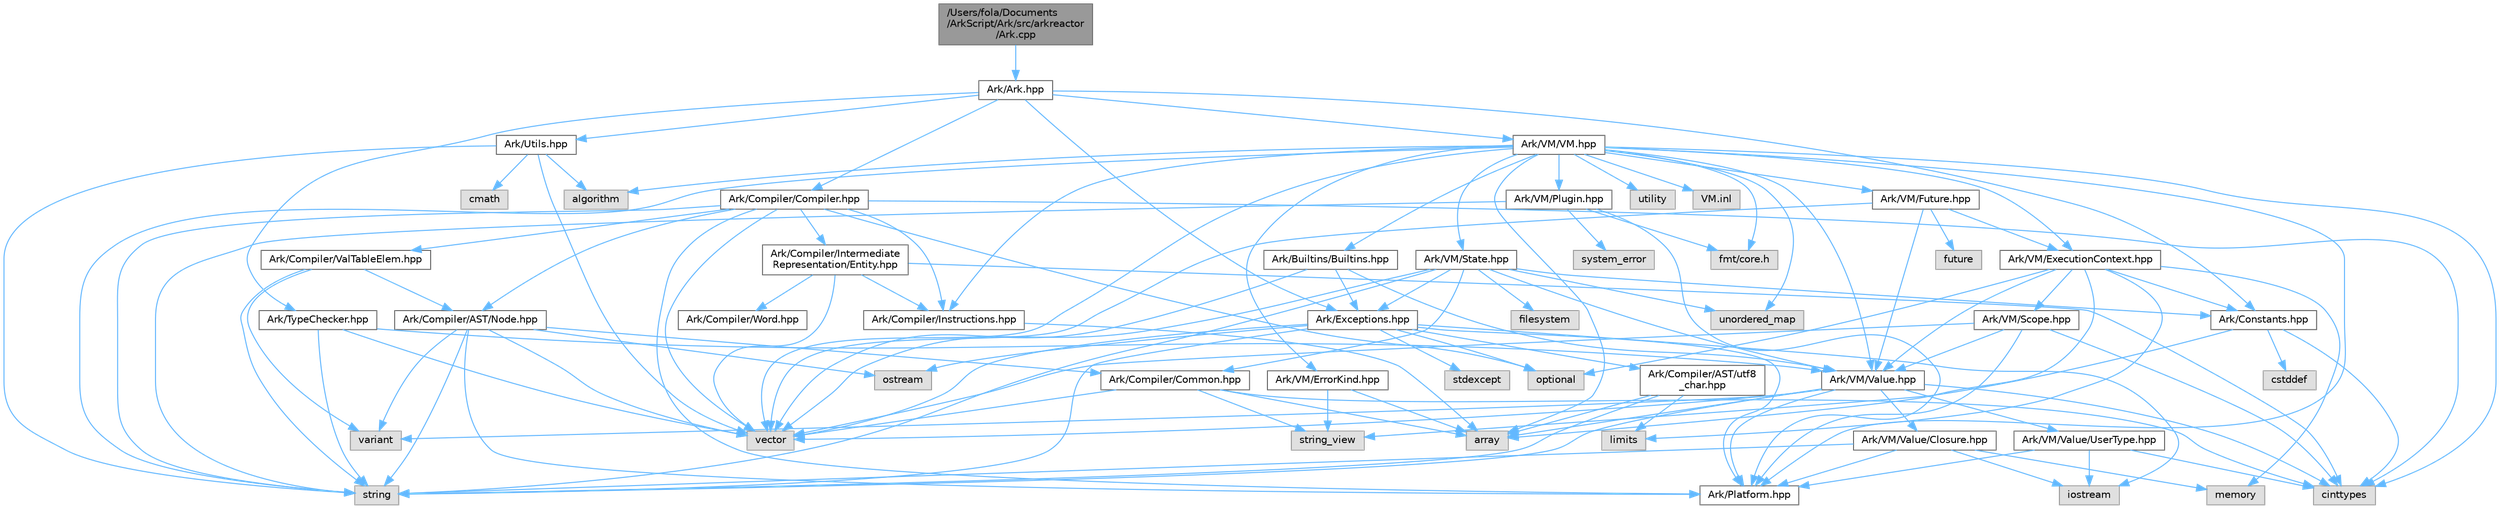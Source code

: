 digraph "/Users/fola/Documents/ArkScript/Ark/src/arkreactor/Ark.cpp"
{
 // INTERACTIVE_SVG=YES
 // LATEX_PDF_SIZE
  bgcolor="transparent";
  edge [fontname=Helvetica,fontsize=10,labelfontname=Helvetica,labelfontsize=10];
  node [fontname=Helvetica,fontsize=10,shape=box,height=0.2,width=0.4];
  Node1 [id="Node000001",label="/Users/fola/Documents\l/ArkScript/Ark/src/arkreactor\l/Ark.cpp",height=0.2,width=0.4,color="gray40", fillcolor="grey60", style="filled", fontcolor="black",tooltip=" "];
  Node1 -> Node2 [id="edge1_Node000001_Node000002",color="steelblue1",style="solid",tooltip=" "];
  Node2 [id="Node000002",label="Ark/Ark.hpp",height=0.2,width=0.4,color="grey40", fillcolor="white", style="filled",URL="$d3/d7e/Ark_8hpp.html",tooltip="Includes the needed files to start using ArkScript."];
  Node2 -> Node3 [id="edge2_Node000002_Node000003",color="steelblue1",style="solid",tooltip=" "];
  Node3 [id="Node000003",label="Ark/Exceptions.hpp",height=0.2,width=0.4,color="grey40", fillcolor="white", style="filled",URL="$d2/de9/Exceptions_8hpp.html",tooltip="ArkScript homemade exceptions."];
  Node3 -> Node4 [id="edge3_Node000003_Node000004",color="steelblue1",style="solid",tooltip=" "];
  Node4 [id="Node000004",label="string",height=0.2,width=0.4,color="grey60", fillcolor="#E0E0E0", style="filled",tooltip=" "];
  Node3 -> Node5 [id="edge4_Node000003_Node000005",color="steelblue1",style="solid",tooltip=" "];
  Node5 [id="Node000005",label="vector",height=0.2,width=0.4,color="grey60", fillcolor="#E0E0E0", style="filled",tooltip=" "];
  Node3 -> Node6 [id="edge5_Node000003_Node000006",color="steelblue1",style="solid",tooltip=" "];
  Node6 [id="Node000006",label="stdexcept",height=0.2,width=0.4,color="grey60", fillcolor="#E0E0E0", style="filled",tooltip=" "];
  Node3 -> Node7 [id="edge6_Node000003_Node000007",color="steelblue1",style="solid",tooltip=" "];
  Node7 [id="Node000007",label="optional",height=0.2,width=0.4,color="grey60", fillcolor="#E0E0E0", style="filled",tooltip=" "];
  Node3 -> Node8 [id="edge7_Node000003_Node000008",color="steelblue1",style="solid",tooltip=" "];
  Node8 [id="Node000008",label="ostream",height=0.2,width=0.4,color="grey60", fillcolor="#E0E0E0", style="filled",tooltip=" "];
  Node3 -> Node9 [id="edge8_Node000003_Node000009",color="steelblue1",style="solid",tooltip=" "];
  Node9 [id="Node000009",label="iostream",height=0.2,width=0.4,color="grey60", fillcolor="#E0E0E0", style="filled",tooltip=" "];
  Node3 -> Node10 [id="edge9_Node000003_Node000010",color="steelblue1",style="solid",tooltip=" "];
  Node10 [id="Node000010",label="Ark/Compiler/AST/utf8\l_char.hpp",height=0.2,width=0.4,color="grey40", fillcolor="white", style="filled",URL="$db/d4e/utf8__char_8hpp.html",tooltip=" "];
  Node10 -> Node11 [id="edge10_Node000010_Node000011",color="steelblue1",style="solid",tooltip=" "];
  Node11 [id="Node000011",label="array",height=0.2,width=0.4,color="grey60", fillcolor="#E0E0E0", style="filled",tooltip=" "];
  Node10 -> Node4 [id="edge11_Node000010_Node000004",color="steelblue1",style="solid",tooltip=" "];
  Node10 -> Node12 [id="edge12_Node000010_Node000012",color="steelblue1",style="solid",tooltip=" "];
  Node12 [id="Node000012",label="limits",height=0.2,width=0.4,color="grey60", fillcolor="#E0E0E0", style="filled",tooltip=" "];
  Node3 -> Node13 [id="edge13_Node000003_Node000013",color="steelblue1",style="solid",tooltip=" "];
  Node13 [id="Node000013",label="Ark/Platform.hpp",height=0.2,width=0.4,color="grey40", fillcolor="white", style="filled",URL="$d5/d40/Platform_8hpp.html",tooltip="ArkScript configuration macros."];
  Node2 -> Node14 [id="edge14_Node000002_Node000014",color="steelblue1",style="solid",tooltip=" "];
  Node14 [id="Node000014",label="Ark/Constants.hpp",height=0.2,width=0.4,color="grey40", fillcolor="white", style="filled",URL="$d6/de9/Constants_8hpp.html",tooltip="Constants used by ArkScript."];
  Node14 -> Node15 [id="edge15_Node000014_Node000015",color="steelblue1",style="solid",tooltip=" "];
  Node15 [id="Node000015",label="string_view",height=0.2,width=0.4,color="grey60", fillcolor="#E0E0E0", style="filled",tooltip=" "];
  Node14 -> Node16 [id="edge16_Node000014_Node000016",color="steelblue1",style="solid",tooltip=" "];
  Node16 [id="Node000016",label="cinttypes",height=0.2,width=0.4,color="grey60", fillcolor="#E0E0E0", style="filled",tooltip=" "];
  Node14 -> Node17 [id="edge17_Node000014_Node000017",color="steelblue1",style="solid",tooltip=" "];
  Node17 [id="Node000017",label="cstddef",height=0.2,width=0.4,color="grey60", fillcolor="#E0E0E0", style="filled",tooltip=" "];
  Node2 -> Node18 [id="edge18_Node000002_Node000018",color="steelblue1",style="solid",tooltip=" "];
  Node18 [id="Node000018",label="Ark/Utils.hpp",height=0.2,width=0.4,color="grey40", fillcolor="white", style="filled",URL="$d4/dcb/Ark_2Utils_8hpp.html",tooltip="Lots of utilities about string, filesystem and more."];
  Node18 -> Node19 [id="edge19_Node000018_Node000019",color="steelblue1",style="solid",tooltip=" "];
  Node19 [id="Node000019",label="algorithm",height=0.2,width=0.4,color="grey60", fillcolor="#E0E0E0", style="filled",tooltip=" "];
  Node18 -> Node4 [id="edge20_Node000018_Node000004",color="steelblue1",style="solid",tooltip=" "];
  Node18 -> Node5 [id="edge21_Node000018_Node000005",color="steelblue1",style="solid",tooltip=" "];
  Node18 -> Node20 [id="edge22_Node000018_Node000020",color="steelblue1",style="solid",tooltip=" "];
  Node20 [id="Node000020",label="cmath",height=0.2,width=0.4,color="grey60", fillcolor="#E0E0E0", style="filled",tooltip=" "];
  Node2 -> Node21 [id="edge23_Node000002_Node000021",color="steelblue1",style="solid",tooltip=" "];
  Node21 [id="Node000021",label="Ark/VM/VM.hpp",height=0.2,width=0.4,color="grey40", fillcolor="white", style="filled",URL="$d1/d91/VM_8hpp.html",tooltip="The ArkScript virtual machine."];
  Node21 -> Node11 [id="edge24_Node000021_Node000011",color="steelblue1",style="solid",tooltip=" "];
  Node21 -> Node5 [id="edge25_Node000021_Node000005",color="steelblue1",style="solid",tooltip=" "];
  Node21 -> Node4 [id="edge26_Node000021_Node000004",color="steelblue1",style="solid",tooltip=" "];
  Node21 -> Node22 [id="edge27_Node000021_Node000022",color="steelblue1",style="solid",tooltip=" "];
  Node22 [id="Node000022",label="utility",height=0.2,width=0.4,color="grey60", fillcolor="#E0E0E0", style="filled",tooltip=" "];
  Node21 -> Node16 [id="edge28_Node000021_Node000016",color="steelblue1",style="solid",tooltip=" "];
  Node21 -> Node23 [id="edge29_Node000021_Node000023",color="steelblue1",style="solid",tooltip=" "];
  Node23 [id="Node000023",label="unordered_map",height=0.2,width=0.4,color="grey60", fillcolor="#E0E0E0", style="filled",tooltip=" "];
  Node21 -> Node19 [id="edge30_Node000021_Node000019",color="steelblue1",style="solid",tooltip=" "];
  Node21 -> Node24 [id="edge31_Node000021_Node000024",color="steelblue1",style="solid",tooltip=" "];
  Node24 [id="Node000024",label="fmt/core.h",height=0.2,width=0.4,color="grey60", fillcolor="#E0E0E0", style="filled",tooltip=" "];
  Node21 -> Node25 [id="edge32_Node000021_Node000025",color="steelblue1",style="solid",tooltip=" "];
  Node25 [id="Node000025",label="Ark/Compiler/Instructions.hpp",height=0.2,width=0.4,color="grey40", fillcolor="white", style="filled",URL="$d8/daa/Instructions_8hpp.html",tooltip="The different instructions used by the compiler and virtual machine."];
  Node25 -> Node11 [id="edge33_Node000025_Node000011",color="steelblue1",style="solid",tooltip=" "];
  Node21 -> Node26 [id="edge34_Node000021_Node000026",color="steelblue1",style="solid",tooltip=" "];
  Node26 [id="Node000026",label="Ark/VM/Value.hpp",height=0.2,width=0.4,color="grey40", fillcolor="white", style="filled",URL="$de/dfd/Value_8hpp.html",tooltip=" "];
  Node26 -> Node5 [id="edge35_Node000026_Node000005",color="steelblue1",style="solid",tooltip=" "];
  Node26 -> Node27 [id="edge36_Node000026_Node000027",color="steelblue1",style="solid",tooltip=" "];
  Node27 [id="Node000027",label="variant",height=0.2,width=0.4,color="grey60", fillcolor="#E0E0E0", style="filled",tooltip=" "];
  Node26 -> Node4 [id="edge37_Node000026_Node000004",color="steelblue1",style="solid",tooltip=" "];
  Node26 -> Node16 [id="edge38_Node000026_Node000016",color="steelblue1",style="solid",tooltip=" "];
  Node26 -> Node11 [id="edge39_Node000026_Node000011",color="steelblue1",style="solid",tooltip=" "];
  Node26 -> Node28 [id="edge40_Node000026_Node000028",color="steelblue1",style="solid",tooltip=" "];
  Node28 [id="Node000028",label="Ark/VM/Value/Closure.hpp",height=0.2,width=0.4,color="grey40", fillcolor="white", style="filled",URL="$dc/dd5/Closure_8hpp.html",tooltip="Subtype of the value type, handling closures."];
  Node28 -> Node29 [id="edge41_Node000028_Node000029",color="steelblue1",style="solid",tooltip=" "];
  Node29 [id="Node000029",label="memory",height=0.2,width=0.4,color="grey60", fillcolor="#E0E0E0", style="filled",tooltip=" "];
  Node28 -> Node9 [id="edge42_Node000028_Node000009",color="steelblue1",style="solid",tooltip=" "];
  Node28 -> Node4 [id="edge43_Node000028_Node000004",color="steelblue1",style="solid",tooltip=" "];
  Node28 -> Node13 [id="edge44_Node000028_Node000013",color="steelblue1",style="solid",tooltip=" "];
  Node26 -> Node30 [id="edge45_Node000026_Node000030",color="steelblue1",style="solid",tooltip=" "];
  Node30 [id="Node000030",label="Ark/VM/Value/UserType.hpp",height=0.2,width=0.4,color="grey40", fillcolor="white", style="filled",URL="$dc/d3d/UserType_8hpp.html",tooltip="Subtype of the value, capable of handling any C++ type."];
  Node30 -> Node9 [id="edge46_Node000030_Node000009",color="steelblue1",style="solid",tooltip=" "];
  Node30 -> Node16 [id="edge47_Node000030_Node000016",color="steelblue1",style="solid",tooltip=" "];
  Node30 -> Node13 [id="edge48_Node000030_Node000013",color="steelblue1",style="solid",tooltip=" "];
  Node26 -> Node13 [id="edge49_Node000026_Node000013",color="steelblue1",style="solid",tooltip=" "];
  Node21 -> Node31 [id="edge50_Node000021_Node000031",color="steelblue1",style="solid",tooltip=" "];
  Node31 [id="Node000031",label="Ark/VM/State.hpp",height=0.2,width=0.4,color="grey40", fillcolor="white", style="filled",URL="$d0/db5/State_8hpp.html",tooltip="State used by the virtual machine: it loads the bytecode, can compile it if needed,..."];
  Node31 -> Node4 [id="edge51_Node000031_Node000004",color="steelblue1",style="solid",tooltip=" "];
  Node31 -> Node5 [id="edge52_Node000031_Node000005",color="steelblue1",style="solid",tooltip=" "];
  Node31 -> Node23 [id="edge53_Node000031_Node000023",color="steelblue1",style="solid",tooltip=" "];
  Node31 -> Node32 [id="edge54_Node000031_Node000032",color="steelblue1",style="solid",tooltip=" "];
  Node32 [id="Node000032",label="filesystem",height=0.2,width=0.4,color="grey60", fillcolor="#E0E0E0", style="filled",tooltip=" "];
  Node31 -> Node14 [id="edge55_Node000031_Node000014",color="steelblue1",style="solid",tooltip=" "];
  Node31 -> Node26 [id="edge56_Node000031_Node000026",color="steelblue1",style="solid",tooltip=" "];
  Node31 -> Node33 [id="edge57_Node000031_Node000033",color="steelblue1",style="solid",tooltip=" "];
  Node33 [id="Node000033",label="Ark/Compiler/Common.hpp",height=0.2,width=0.4,color="grey40", fillcolor="white", style="filled",URL="$d8/ddd/Common_8hpp.html",tooltip="Common code for the compiler."];
  Node33 -> Node11 [id="edge58_Node000033_Node000011",color="steelblue1",style="solid",tooltip=" "];
  Node33 -> Node15 [id="edge59_Node000033_Node000015",color="steelblue1",style="solid",tooltip=" "];
  Node33 -> Node5 [id="edge60_Node000033_Node000005",color="steelblue1",style="solid",tooltip=" "];
  Node33 -> Node16 [id="edge61_Node000033_Node000016",color="steelblue1",style="solid",tooltip=" "];
  Node31 -> Node3 [id="edge62_Node000031_Node000003",color="steelblue1",style="solid",tooltip=" "];
  Node21 -> Node34 [id="edge63_Node000021_Node000034",color="steelblue1",style="solid",tooltip=" "];
  Node34 [id="Node000034",label="Ark/VM/ErrorKind.hpp",height=0.2,width=0.4,color="grey40", fillcolor="white", style="filled",URL="$de/df9/ErrorKind_8hpp.html",tooltip=" "];
  Node34 -> Node11 [id="edge64_Node000034_Node000011",color="steelblue1",style="solid",tooltip=" "];
  Node34 -> Node15 [id="edge65_Node000034_Node000015",color="steelblue1",style="solid",tooltip=" "];
  Node21 -> Node35 [id="edge66_Node000021_Node000035",color="steelblue1",style="solid",tooltip=" "];
  Node35 [id="Node000035",label="Ark/VM/ExecutionContext.hpp",height=0.2,width=0.4,color="grey40", fillcolor="white", style="filled",URL="$db/df6/ExecutionContext_8hpp.html",tooltip="Keeping track of the internal data needed by the VM."];
  Node35 -> Node11 [id="edge67_Node000035_Node000011",color="steelblue1",style="solid",tooltip=" "];
  Node35 -> Node12 [id="edge68_Node000035_Node000012",color="steelblue1",style="solid",tooltip=" "];
  Node35 -> Node29 [id="edge69_Node000035_Node000029",color="steelblue1",style="solid",tooltip=" "];
  Node35 -> Node7 [id="edge70_Node000035_Node000007",color="steelblue1",style="solid",tooltip=" "];
  Node35 -> Node14 [id="edge71_Node000035_Node000014",color="steelblue1",style="solid",tooltip=" "];
  Node35 -> Node26 [id="edge72_Node000035_Node000026",color="steelblue1",style="solid",tooltip=" "];
  Node35 -> Node36 [id="edge73_Node000035_Node000036",color="steelblue1",style="solid",tooltip=" "];
  Node36 [id="Node000036",label="Ark/VM/Scope.hpp",height=0.2,width=0.4,color="grey40", fillcolor="white", style="filled",URL="$d8/dcd/Scope_8hpp.html",tooltip="The virtual machine scope system."];
  Node36 -> Node5 [id="edge74_Node000036_Node000005",color="steelblue1",style="solid",tooltip=" "];
  Node36 -> Node16 [id="edge75_Node000036_Node000016",color="steelblue1",style="solid",tooltip=" "];
  Node36 -> Node13 [id="edge76_Node000036_Node000013",color="steelblue1",style="solid",tooltip=" "];
  Node36 -> Node26 [id="edge77_Node000036_Node000026",color="steelblue1",style="solid",tooltip=" "];
  Node21 -> Node37 [id="edge78_Node000021_Node000037",color="steelblue1",style="solid",tooltip=" "];
  Node37 [id="Node000037",label="Ark/Builtins/Builtins.hpp",height=0.2,width=0.4,color="grey40", fillcolor="white", style="filled",URL="$da/d84/Builtins_8hpp.html",tooltip="Host the declaration of all the ArkScript builtins."];
  Node37 -> Node5 [id="edge79_Node000037_Node000005",color="steelblue1",style="solid",tooltip=" "];
  Node37 -> Node26 [id="edge80_Node000037_Node000026",color="steelblue1",style="solid",tooltip=" "];
  Node37 -> Node3 [id="edge81_Node000037_Node000003",color="steelblue1",style="solid",tooltip=" "];
  Node21 -> Node13 [id="edge82_Node000021_Node000013",color="steelblue1",style="solid",tooltip=" "];
  Node21 -> Node38 [id="edge83_Node000021_Node000038",color="steelblue1",style="solid",tooltip=" "];
  Node38 [id="Node000038",label="Ark/VM/Plugin.hpp",height=0.2,width=0.4,color="grey40", fillcolor="white", style="filled",URL="$db/d0e/Plugin_8hpp.html",tooltip="Loads .dll/.so/.dynlib files."];
  Node38 -> Node13 [id="edge84_Node000038_Node000013",color="steelblue1",style="solid",tooltip=" "];
  Node38 -> Node4 [id="edge85_Node000038_Node000004",color="steelblue1",style="solid",tooltip=" "];
  Node38 -> Node39 [id="edge86_Node000038_Node000039",color="steelblue1",style="solid",tooltip=" "];
  Node39 [id="Node000039",label="system_error",height=0.2,width=0.4,color="grey60", fillcolor="#E0E0E0", style="filled",tooltip=" "];
  Node38 -> Node24 [id="edge87_Node000038_Node000024",color="steelblue1",style="solid",tooltip=" "];
  Node21 -> Node40 [id="edge88_Node000021_Node000040",color="steelblue1",style="solid",tooltip=" "];
  Node40 [id="Node000040",label="Ark/VM/Future.hpp",height=0.2,width=0.4,color="grey40", fillcolor="white", style="filled",URL="$d0/dda/Future_8hpp.html",tooltip=" "];
  Node40 -> Node41 [id="edge89_Node000040_Node000041",color="steelblue1",style="solid",tooltip=" "];
  Node41 [id="Node000041",label="future",height=0.2,width=0.4,color="grey60", fillcolor="#E0E0E0", style="filled",tooltip=" "];
  Node40 -> Node5 [id="edge90_Node000040_Node000005",color="steelblue1",style="solid",tooltip=" "];
  Node40 -> Node26 [id="edge91_Node000040_Node000026",color="steelblue1",style="solid",tooltip=" "];
  Node40 -> Node35 [id="edge92_Node000040_Node000035",color="steelblue1",style="solid",tooltip=" "];
  Node21 -> Node42 [id="edge93_Node000021_Node000042",color="steelblue1",style="solid",tooltip=" "];
  Node42 [id="Node000042",label="VM.inl",height=0.2,width=0.4,color="grey60", fillcolor="#E0E0E0", style="filled",tooltip=" "];
  Node2 -> Node43 [id="edge94_Node000002_Node000043",color="steelblue1",style="solid",tooltip=" "];
  Node43 [id="Node000043",label="Ark/Compiler/Compiler.hpp",height=0.2,width=0.4,color="grey40", fillcolor="white", style="filled",URL="$d8/d0f/Compiler_8hpp.html",tooltip="ArkScript compiler is in charge of transforming the AST into bytecode."];
  Node43 -> Node5 [id="edge95_Node000043_Node000005",color="steelblue1",style="solid",tooltip=" "];
  Node43 -> Node4 [id="edge96_Node000043_Node000004",color="steelblue1",style="solid",tooltip=" "];
  Node43 -> Node16 [id="edge97_Node000043_Node000016",color="steelblue1",style="solid",tooltip=" "];
  Node43 -> Node7 [id="edge98_Node000043_Node000007",color="steelblue1",style="solid",tooltip=" "];
  Node43 -> Node13 [id="edge99_Node000043_Node000013",color="steelblue1",style="solid",tooltip=" "];
  Node43 -> Node25 [id="edge100_Node000043_Node000025",color="steelblue1",style="solid",tooltip=" "];
  Node43 -> Node44 [id="edge101_Node000043_Node000044",color="steelblue1",style="solid",tooltip=" "];
  Node44 [id="Node000044",label="Ark/Compiler/Intermediate\lRepresentation/Entity.hpp",height=0.2,width=0.4,color="grey40", fillcolor="white", style="filled",URL="$de/da6/Entity_8hpp.html",tooltip="An entity in the IR is a bundle of information."];
  Node44 -> Node16 [id="edge102_Node000044_Node000016",color="steelblue1",style="solid",tooltip=" "];
  Node44 -> Node5 [id="edge103_Node000044_Node000005",color="steelblue1",style="solid",tooltip=" "];
  Node44 -> Node45 [id="edge104_Node000044_Node000045",color="steelblue1",style="solid",tooltip=" "];
  Node45 [id="Node000045",label="Ark/Compiler/Word.hpp",height=0.2,width=0.4,color="grey40", fillcolor="white", style="filled",URL="$db/d53/Word_8hpp.html",tooltip="Describe an instruction and its immediate argument."];
  Node44 -> Node25 [id="edge105_Node000044_Node000025",color="steelblue1",style="solid",tooltip=" "];
  Node43 -> Node46 [id="edge106_Node000043_Node000046",color="steelblue1",style="solid",tooltip=" "];
  Node46 [id="Node000046",label="Ark/Compiler/AST/Node.hpp",height=0.2,width=0.4,color="grey40", fillcolor="white", style="filled",URL="$d7/dc6/Node_8hpp.html",tooltip="AST node used by the parser, optimizer and compiler."];
  Node46 -> Node27 [id="edge107_Node000046_Node000027",color="steelblue1",style="solid",tooltip=" "];
  Node46 -> Node8 [id="edge108_Node000046_Node000008",color="steelblue1",style="solid",tooltip=" "];
  Node46 -> Node4 [id="edge109_Node000046_Node000004",color="steelblue1",style="solid",tooltip=" "];
  Node46 -> Node5 [id="edge110_Node000046_Node000005",color="steelblue1",style="solid",tooltip=" "];
  Node46 -> Node33 [id="edge111_Node000046_Node000033",color="steelblue1",style="solid",tooltip=" "];
  Node46 -> Node13 [id="edge112_Node000046_Node000013",color="steelblue1",style="solid",tooltip=" "];
  Node43 -> Node47 [id="edge113_Node000043_Node000047",color="steelblue1",style="solid",tooltip=" "];
  Node47 [id="Node000047",label="Ark/Compiler/ValTableElem.hpp",height=0.2,width=0.4,color="grey40", fillcolor="white", style="filled",URL="$dd/de7/ValTableElem_8hpp.html",tooltip="The basic value type handled by the compiler."];
  Node47 -> Node27 [id="edge114_Node000047_Node000027",color="steelblue1",style="solid",tooltip=" "];
  Node47 -> Node4 [id="edge115_Node000047_Node000004",color="steelblue1",style="solid",tooltip=" "];
  Node47 -> Node46 [id="edge116_Node000047_Node000046",color="steelblue1",style="solid",tooltip=" "];
  Node2 -> Node48 [id="edge117_Node000002_Node000048",color="steelblue1",style="solid",tooltip=" "];
  Node48 [id="Node000048",label="Ark/TypeChecker.hpp",height=0.2,width=0.4,color="grey40", fillcolor="white", style="filled",URL="$db/d5e/TypeChecker_8hpp.html",tooltip=" "];
  Node48 -> Node4 [id="edge118_Node000048_Node000004",color="steelblue1",style="solid",tooltip=" "];
  Node48 -> Node5 [id="edge119_Node000048_Node000005",color="steelblue1",style="solid",tooltip=" "];
  Node48 -> Node26 [id="edge120_Node000048_Node000026",color="steelblue1",style="solid",tooltip=" "];
}
